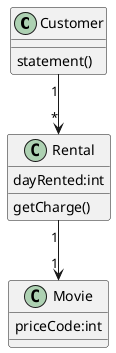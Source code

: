@startuml
class Customer {
statement()
}

class Rental {
dayRented:int
getCharge()
}

class Movie {
priceCode:int
}

Customer "1" --> "*" Rental
Rental "1" --> "1" Movie
@enduml